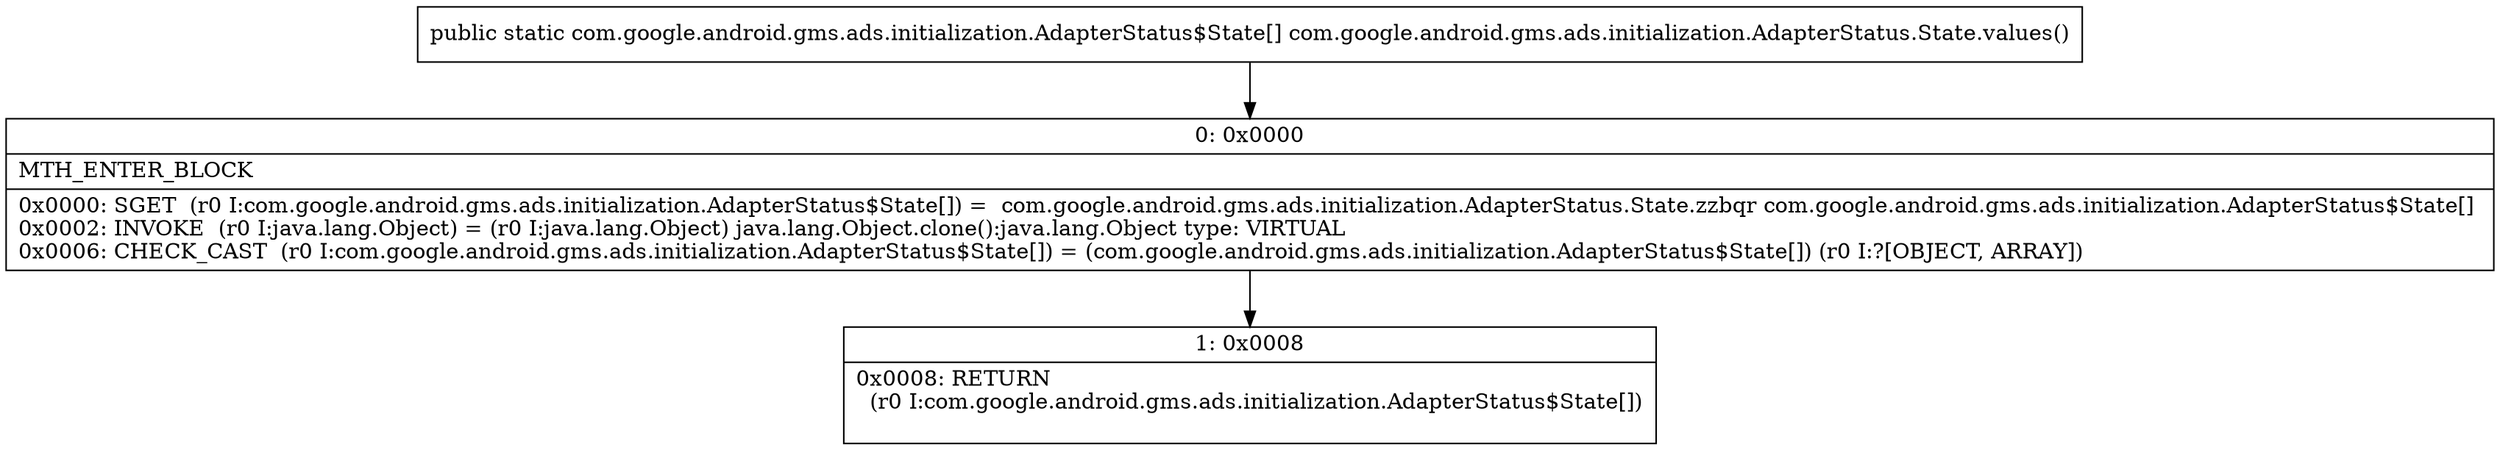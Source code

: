 digraph "CFG forcom.google.android.gms.ads.initialization.AdapterStatus.State.values()[Lcom\/google\/android\/gms\/ads\/initialization\/AdapterStatus$State;" {
Node_0 [shape=record,label="{0\:\ 0x0000|MTH_ENTER_BLOCK\l|0x0000: SGET  (r0 I:com.google.android.gms.ads.initialization.AdapterStatus$State[]) =  com.google.android.gms.ads.initialization.AdapterStatus.State.zzbqr com.google.android.gms.ads.initialization.AdapterStatus$State[] \l0x0002: INVOKE  (r0 I:java.lang.Object) = (r0 I:java.lang.Object) java.lang.Object.clone():java.lang.Object type: VIRTUAL \l0x0006: CHECK_CAST  (r0 I:com.google.android.gms.ads.initialization.AdapterStatus$State[]) = (com.google.android.gms.ads.initialization.AdapterStatus$State[]) (r0 I:?[OBJECT, ARRAY]) \l}"];
Node_1 [shape=record,label="{1\:\ 0x0008|0x0008: RETURN  \l  (r0 I:com.google.android.gms.ads.initialization.AdapterStatus$State[])\l \l}"];
MethodNode[shape=record,label="{public static com.google.android.gms.ads.initialization.AdapterStatus$State[] com.google.android.gms.ads.initialization.AdapterStatus.State.values() }"];
MethodNode -> Node_0;
Node_0 -> Node_1;
}


